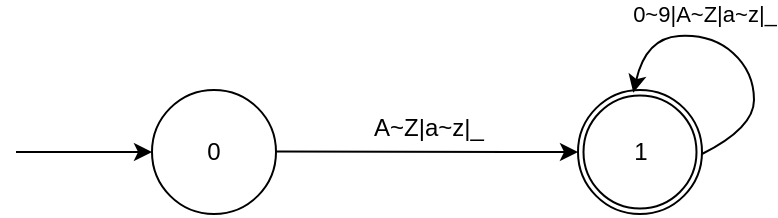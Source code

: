 <mxfile version="20.8.20" type="github">
  <diagram id="Ubsr9lHaoQ69G1aPTO2z" name="第 1 页">
    <mxGraphModel dx="535" dy="282" grid="0" gridSize="10" guides="1" tooltips="1" connect="1" arrows="1" fold="1" page="1" pageScale="1" pageWidth="827" pageHeight="1169" math="0" shadow="0">
      <root>
        <mxCell id="0" />
        <mxCell id="1" parent="0" />
        <mxCell id="lbuAhQZjSYJl1B-L84J3-1" value="0" style="ellipse;whiteSpace=wrap;html=1;aspect=fixed;" vertex="1" parent="1">
          <mxGeometry x="139" y="193" width="62" height="62" as="geometry" />
        </mxCell>
        <mxCell id="lbuAhQZjSYJl1B-L84J3-2" value="1" style="ellipse;whiteSpace=wrap;html=1;aspect=fixed;" vertex="1" parent="1">
          <mxGeometry x="352" y="193" width="62" height="62" as="geometry" />
        </mxCell>
        <mxCell id="lbuAhQZjSYJl1B-L84J3-3" value="" style="endArrow=classic;html=1;rounded=0;" edge="1" parent="1">
          <mxGeometry width="50" height="50" relative="1" as="geometry">
            <mxPoint x="71" y="224" as="sourcePoint" />
            <mxPoint x="139" y="224" as="targetPoint" />
          </mxGeometry>
        </mxCell>
        <mxCell id="lbuAhQZjSYJl1B-L84J3-4" value="" style="endArrow=classic;html=1;rounded=0;entryX=0;entryY=0.5;entryDx=0;entryDy=0;" edge="1" parent="1" target="lbuAhQZjSYJl1B-L84J3-2">
          <mxGeometry width="50" height="50" relative="1" as="geometry">
            <mxPoint x="201" y="223.76" as="sourcePoint" />
            <mxPoint x="269" y="223.76" as="targetPoint" />
          </mxGeometry>
        </mxCell>
        <mxCell id="lbuAhQZjSYJl1B-L84J3-5" value="A~Z|a~z|_" style="text;html=1;align=center;verticalAlign=middle;resizable=0;points=[];autosize=1;strokeColor=none;fillColor=none;" vertex="1" parent="1">
          <mxGeometry x="240" y="199" width="73" height="26" as="geometry" />
        </mxCell>
        <mxCell id="lbuAhQZjSYJl1B-L84J3-6" value="" style="curved=1;endArrow=classic;html=1;rounded=0;entryX=0.446;entryY=0.022;entryDx=0;entryDy=0;entryPerimeter=0;" edge="1" parent="1" target="lbuAhQZjSYJl1B-L84J3-2">
          <mxGeometry width="50" height="50" relative="1" as="geometry">
            <mxPoint x="414" y="225" as="sourcePoint" />
            <mxPoint x="464" y="175" as="targetPoint" />
            <Array as="points">
              <mxPoint x="440" y="212" />
              <mxPoint x="440" y="184" />
              <mxPoint x="419" y="165" />
              <mxPoint x="386" y="167" />
            </Array>
          </mxGeometry>
        </mxCell>
        <mxCell id="lbuAhQZjSYJl1B-L84J3-7" value="0~9|A~Z|a~z|_" style="edgeLabel;html=1;align=center;verticalAlign=middle;resizable=0;points=[];" vertex="1" connectable="0" parent="lbuAhQZjSYJl1B-L84J3-6">
          <mxGeometry x="0.323" y="-2" relative="1" as="geometry">
            <mxPoint x="7" y="-9" as="offset" />
          </mxGeometry>
        </mxCell>
        <mxCell id="lbuAhQZjSYJl1B-L84J3-8" value="1" style="ellipse;whiteSpace=wrap;html=1;aspect=fixed;" vertex="1" parent="1">
          <mxGeometry x="354.75" y="195.75" width="56.5" height="56.5" as="geometry" />
        </mxCell>
      </root>
    </mxGraphModel>
  </diagram>
</mxfile>
